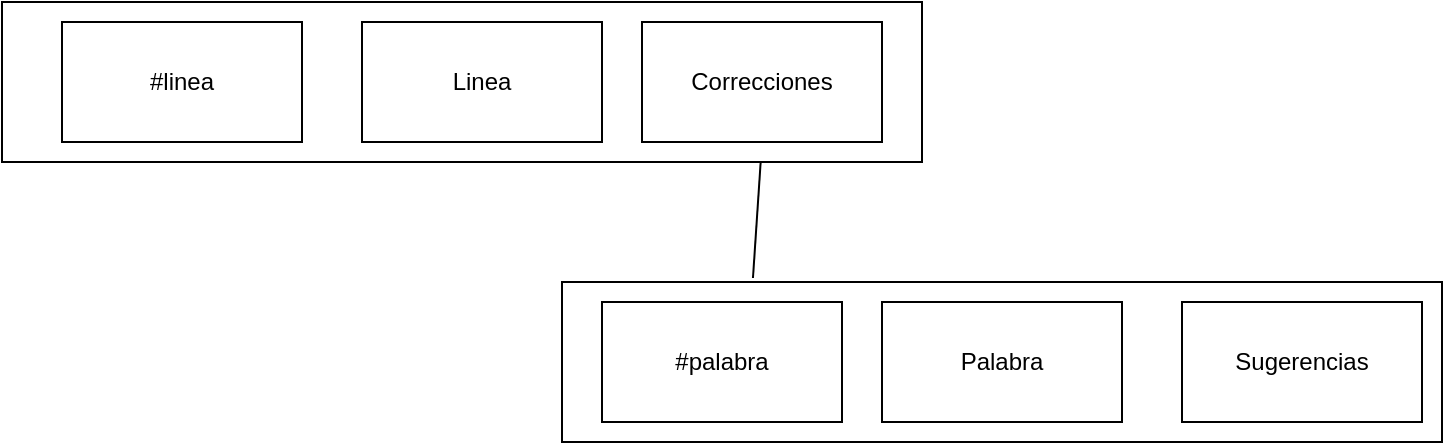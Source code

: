 <mxfile version="14.2.9" type="device"><diagram id="lNWBfrfyHZ-VMTHzgWPG" name="Page-1"><mxGraphModel dx="868" dy="467" grid="1" gridSize="10" guides="1" tooltips="1" connect="1" arrows="1" fold="1" page="1" pageScale="1" pageWidth="850" pageHeight="1100" math="0" shadow="0"><root><mxCell id="0"/><mxCell id="1" parent="0"/><mxCell id="nGfadRsF7MdoOJ7Ij9UZ-10" value="" style="endArrow=none;html=1;entryX=0.5;entryY=1;entryDx=0;entryDy=0;exitX=0.217;exitY=-0.025;exitDx=0;exitDy=0;exitPerimeter=0;" edge="1" parent="1" source="nGfadRsF7MdoOJ7Ij9UZ-9" target="nGfadRsF7MdoOJ7Ij9UZ-3"><mxGeometry width="50" height="50" relative="1" as="geometry"><mxPoint x="400" y="270" as="sourcePoint"/><mxPoint x="450" y="220" as="targetPoint"/></mxGeometry></mxCell><mxCell id="nGfadRsF7MdoOJ7Ij9UZ-12" value="" style="group" vertex="1" connectable="0" parent="1"><mxGeometry x="360" y="200" width="440" height="80" as="geometry"/></mxCell><mxCell id="nGfadRsF7MdoOJ7Ij9UZ-9" value="" style="rounded=0;whiteSpace=wrap;html=1;" vertex="1" parent="nGfadRsF7MdoOJ7Ij9UZ-12"><mxGeometry width="440" height="80" as="geometry"/></mxCell><mxCell id="nGfadRsF7MdoOJ7Ij9UZ-5" value="#palabra" style="rounded=0;whiteSpace=wrap;html=1;" vertex="1" parent="nGfadRsF7MdoOJ7Ij9UZ-12"><mxGeometry x="20" y="10" width="120" height="60" as="geometry"/></mxCell><mxCell id="nGfadRsF7MdoOJ7Ij9UZ-6" value="Palabra" style="rounded=0;whiteSpace=wrap;html=1;" vertex="1" parent="nGfadRsF7MdoOJ7Ij9UZ-12"><mxGeometry x="160" y="10" width="120" height="60" as="geometry"/></mxCell><mxCell id="nGfadRsF7MdoOJ7Ij9UZ-7" value="Sugerencias" style="rounded=0;whiteSpace=wrap;html=1;" vertex="1" parent="nGfadRsF7MdoOJ7Ij9UZ-12"><mxGeometry x="310" y="10" width="120" height="60" as="geometry"/></mxCell><mxCell id="nGfadRsF7MdoOJ7Ij9UZ-13" value="" style="group" vertex="1" connectable="0" parent="1"><mxGeometry x="80" y="60" width="460" height="80" as="geometry"/></mxCell><mxCell id="nGfadRsF7MdoOJ7Ij9UZ-8" value="" style="rounded=0;whiteSpace=wrap;html=1;" vertex="1" parent="nGfadRsF7MdoOJ7Ij9UZ-13"><mxGeometry width="460" height="80" as="geometry"/></mxCell><mxCell id="nGfadRsF7MdoOJ7Ij9UZ-1" value="#linea" style="rounded=0;whiteSpace=wrap;html=1;" vertex="1" parent="nGfadRsF7MdoOJ7Ij9UZ-13"><mxGeometry x="30" y="10" width="120" height="60" as="geometry"/></mxCell><mxCell id="nGfadRsF7MdoOJ7Ij9UZ-2" value="Linea" style="rounded=0;whiteSpace=wrap;html=1;" vertex="1" parent="nGfadRsF7MdoOJ7Ij9UZ-13"><mxGeometry x="180" y="10" width="120" height="60" as="geometry"/></mxCell><mxCell id="nGfadRsF7MdoOJ7Ij9UZ-3" value="Correcciones" style="rounded=0;whiteSpace=wrap;html=1;" vertex="1" parent="nGfadRsF7MdoOJ7Ij9UZ-13"><mxGeometry x="320" y="10" width="120" height="60" as="geometry"/></mxCell></root></mxGraphModel></diagram></mxfile>